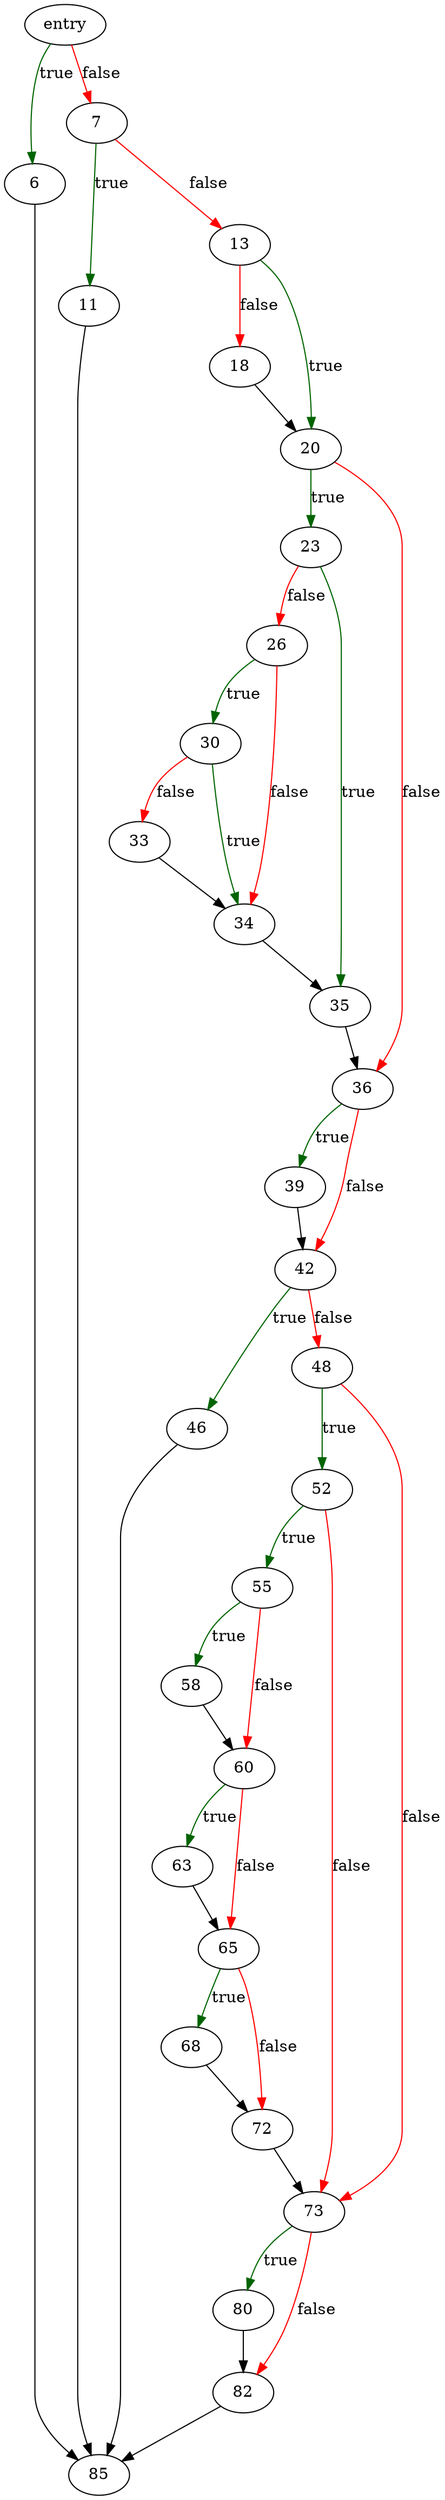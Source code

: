 digraph "sqlite3_initialize" {
	// Node definitions.
	0 [label=entry];
	6;
	7;
	11;
	13;
	18;
	20;
	23;
	26;
	30;
	33;
	34;
	35;
	36;
	39;
	42;
	46;
	48;
	52;
	55;
	58;
	60;
	63;
	65;
	68;
	72;
	73;
	80;
	82;
	85;

	// Edge definitions.
	0 -> 6 [
		color=darkgreen
		label=true
	];
	0 -> 7 [
		color=red
		label=false
	];
	6 -> 85;
	7 -> 11 [
		color=darkgreen
		label=true
	];
	7 -> 13 [
		color=red
		label=false
	];
	11 -> 85;
	13 -> 18 [
		color=red
		label=false
	];
	13 -> 20 [
		color=darkgreen
		label=true
	];
	18 -> 20;
	20 -> 23 [
		color=darkgreen
		label=true
	];
	20 -> 36 [
		color=red
		label=false
	];
	23 -> 26 [
		color=red
		label=false
	];
	23 -> 35 [
		color=darkgreen
		label=true
	];
	26 -> 30 [
		color=darkgreen
		label=true
	];
	26 -> 34 [
		color=red
		label=false
	];
	30 -> 33 [
		color=red
		label=false
	];
	30 -> 34 [
		color=darkgreen
		label=true
	];
	33 -> 34;
	34 -> 35;
	35 -> 36;
	36 -> 39 [
		color=darkgreen
		label=true
	];
	36 -> 42 [
		color=red
		label=false
	];
	39 -> 42;
	42 -> 46 [
		color=darkgreen
		label=true
	];
	42 -> 48 [
		color=red
		label=false
	];
	46 -> 85;
	48 -> 52 [
		color=darkgreen
		label=true
	];
	48 -> 73 [
		color=red
		label=false
	];
	52 -> 55 [
		color=darkgreen
		label=true
	];
	52 -> 73 [
		color=red
		label=false
	];
	55 -> 58 [
		color=darkgreen
		label=true
	];
	55 -> 60 [
		color=red
		label=false
	];
	58 -> 60;
	60 -> 63 [
		color=darkgreen
		label=true
	];
	60 -> 65 [
		color=red
		label=false
	];
	63 -> 65;
	65 -> 68 [
		color=darkgreen
		label=true
	];
	65 -> 72 [
		color=red
		label=false
	];
	68 -> 72;
	72 -> 73;
	73 -> 80 [
		color=darkgreen
		label=true
	];
	73 -> 82 [
		color=red
		label=false
	];
	80 -> 82;
	82 -> 85;
}